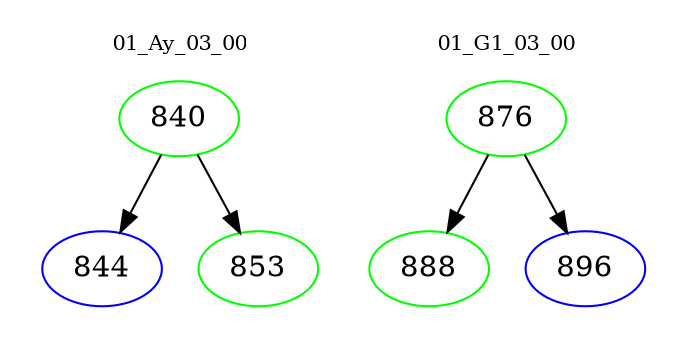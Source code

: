 digraph{
subgraph cluster_0 {
color = white
label = "01_Ay_03_00";
fontsize=10;
T0_840 [label="840", color="green"]
T0_840 -> T0_844 [color="black"]
T0_844 [label="844", color="blue"]
T0_840 -> T0_853 [color="black"]
T0_853 [label="853", color="green"]
}
subgraph cluster_1 {
color = white
label = "01_G1_03_00";
fontsize=10;
T1_876 [label="876", color="green"]
T1_876 -> T1_888 [color="black"]
T1_888 [label="888", color="green"]
T1_876 -> T1_896 [color="black"]
T1_896 [label="896", color="blue"]
}
}
